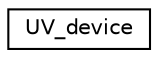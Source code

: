 digraph "Graphical Class Hierarchy"
{
 // LATEX_PDF_SIZE
  edge [fontname="Helvetica",fontsize="10",labelfontname="Helvetica",labelfontsize="10"];
  node [fontname="Helvetica",fontsize="10",shape=record];
  rankdir="LR";
  Node0 [label="UV_device",height=0.2,width=0.4,color="black", fillcolor="white", style="filled",URL="$class_u_v__device.html",tooltip=" "];
}
